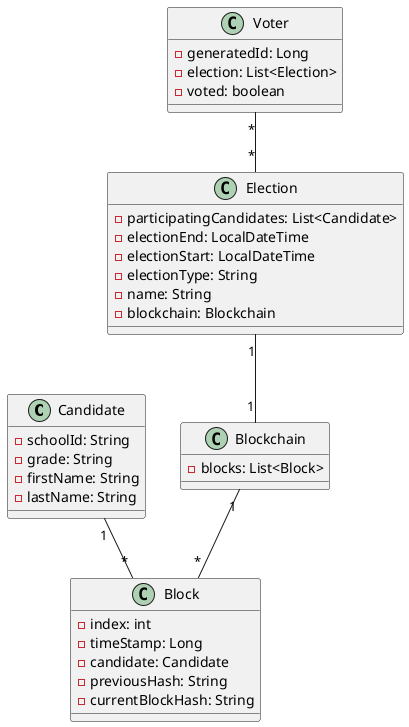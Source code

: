 @startuml

top to bottom direction

class Candidate {
  - schoolId: String
  - grade: String
  - firstName: String
  - lastName: String
}

class Block {
    - index: int
    - timeStamp: Long
    - candidate: Candidate
    - previousHash: String
    - currentBlockHash: String
}

class Blockchain {
    - blocks: List<Block>
}

class Election {
  - participatingCandidates: List<Candidate>
  - electionEnd: LocalDateTime
  - electionStart: LocalDateTime
  - electionType: String
  - name: String
  - blockchain: Blockchain
}

class Voter {
  - generatedId: Long
  - election: List<Election>
  - voted: boolean
}

Election "1"--"1" Blockchain
Blockchain "1"--"*" Block
Candidate "1"--"*" Block
Voter "*"--"*" Election
@enduml
